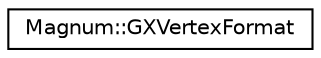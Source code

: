 digraph "圖形化之類別階層"
{
  edge [fontname="Helvetica",fontsize="10",labelfontname="Helvetica",labelfontsize="10"];
  node [fontname="Helvetica",fontsize="10",shape=record];
  rankdir="LR";
  Node1 [label="Magnum::GXVertexFormat",height=0.2,width=0.4,color="black", fillcolor="white", style="filled",URL="$class_magnum_1_1_g_x_vertex_format.html"];
}
